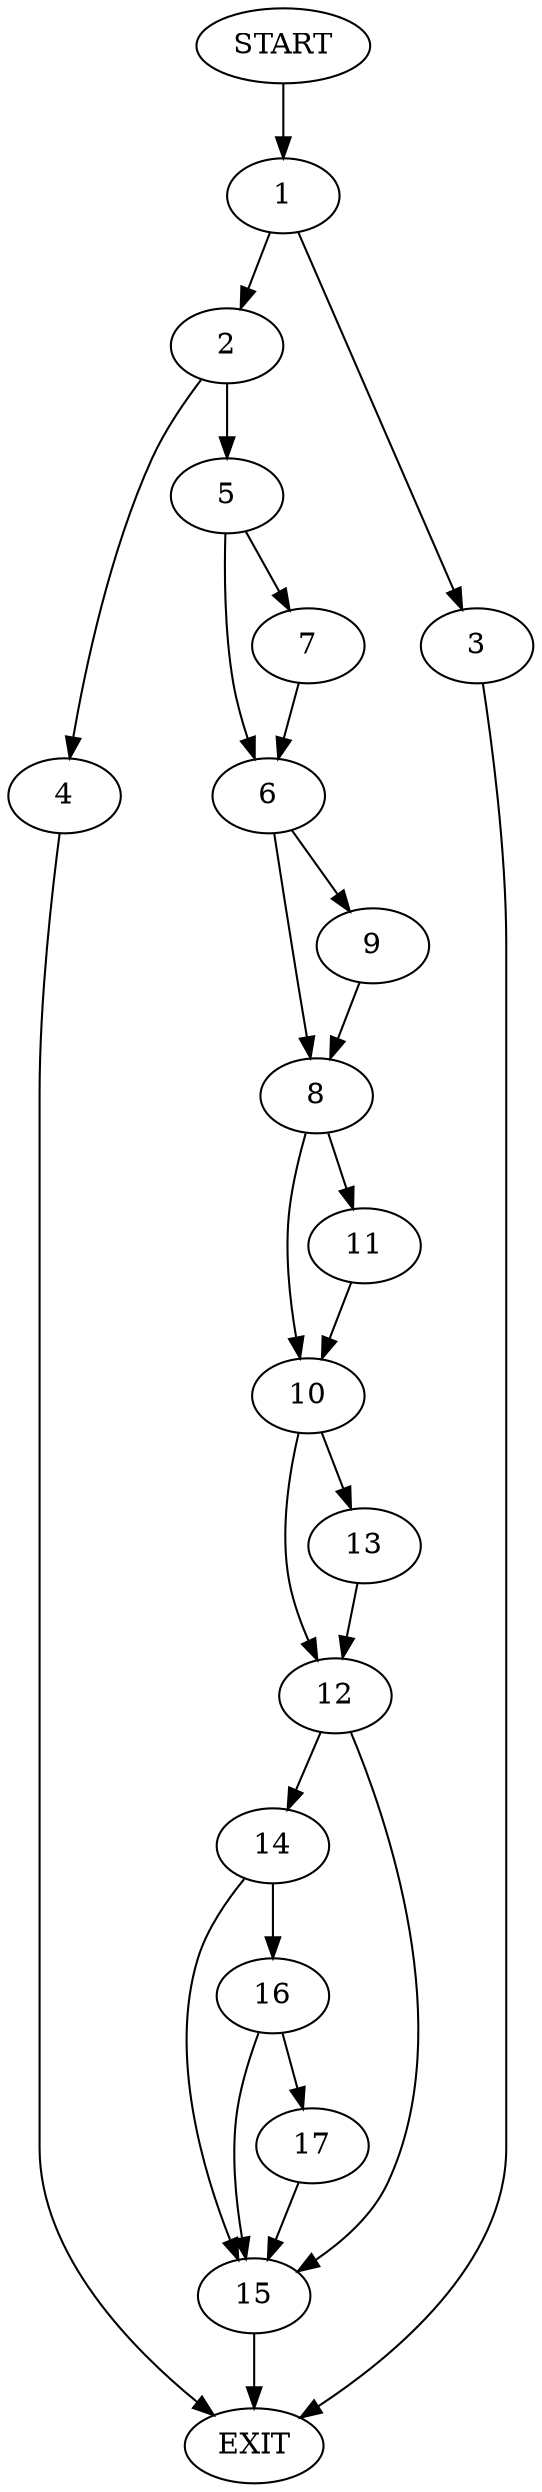 digraph {
0 [label="START"]
18 [label="EXIT"]
0 -> 1
1 -> 2
1 -> 3
2 -> 4
2 -> 5
3 -> 18
5 -> 6
5 -> 7
4 -> 18
6 -> 8
6 -> 9
7 -> 6
8 -> 10
8 -> 11
9 -> 8
11 -> 10
10 -> 12
10 -> 13
13 -> 12
12 -> 14
12 -> 15
15 -> 18
14 -> 16
14 -> 15
16 -> 17
16 -> 15
17 -> 15
}
